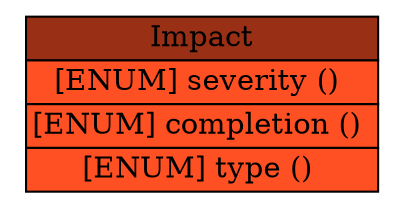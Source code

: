 digraph Impact {
	graph [rankdir=LR];
	node [label="\N"];
	graph [bb="0,0,176,88"];
	Impact [label=<<table BORDER="0" CELLBORDER="1" CELLSPACING="0"> <tr > <td BGCOLOR="#993016" HREF="#" TITLE="The Impact class is used to provide the analyzer&#39;s assessment of the impact of the event on the target(s). It is represented in the IDMEF DTD as follows: ">Impact</td> </tr>" %<tr><td BGCOLOR="#FF5024" HREF="#" TITLE="Section 10.)">[ENUM] severity () </td></tr>%<tr><td BGCOLOR="#FF5024" HREF="#" TITLE="Section 10.)">[ENUM] completion () </td></tr>%<tr><td BGCOLOR="#FF5024" HREF="#" TITLE="value is &quot;other&quot;.  (See also Section 10.)">[ENUM] type () </td></tr>%</table>>, shape=plaintext, pos="88,44", width="2.4167", height="1.2361"];
}
